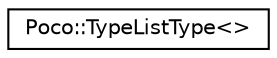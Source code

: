 digraph "Graphical Class Hierarchy"
{
 // LATEX_PDF_SIZE
  edge [fontname="Helvetica",fontsize="10",labelfontname="Helvetica",labelfontsize="10"];
  node [fontname="Helvetica",fontsize="10",shape=record];
  rankdir="LR";
  Node0 [label="Poco::TypeListType\<\>",height=0.2,width=0.4,color="black", fillcolor="white", style="filled",URL="$structPoco_1_1TypeListType_3_4.html",tooltip=" "];
}
